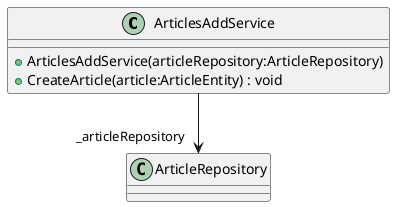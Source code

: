 @startuml
class ArticlesAddService {
    + ArticlesAddService(articleRepository:ArticleRepository)
    + CreateArticle(article:ArticleEntity) : void
}
ArticlesAddService --> "_articleRepository" ArticleRepository
@enduml
